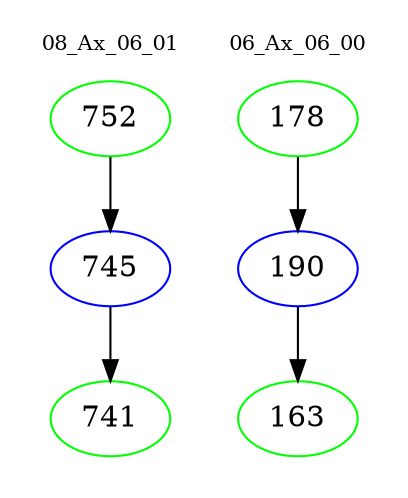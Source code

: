 digraph{
subgraph cluster_0 {
color = white
label = "08_Ax_06_01";
fontsize=10;
T0_752 [label="752", color="green"]
T0_752 -> T0_745 [color="black"]
T0_745 [label="745", color="blue"]
T0_745 -> T0_741 [color="black"]
T0_741 [label="741", color="green"]
}
subgraph cluster_1 {
color = white
label = "06_Ax_06_00";
fontsize=10;
T1_178 [label="178", color="green"]
T1_178 -> T1_190 [color="black"]
T1_190 [label="190", color="blue"]
T1_190 -> T1_163 [color="black"]
T1_163 [label="163", color="green"]
}
}
